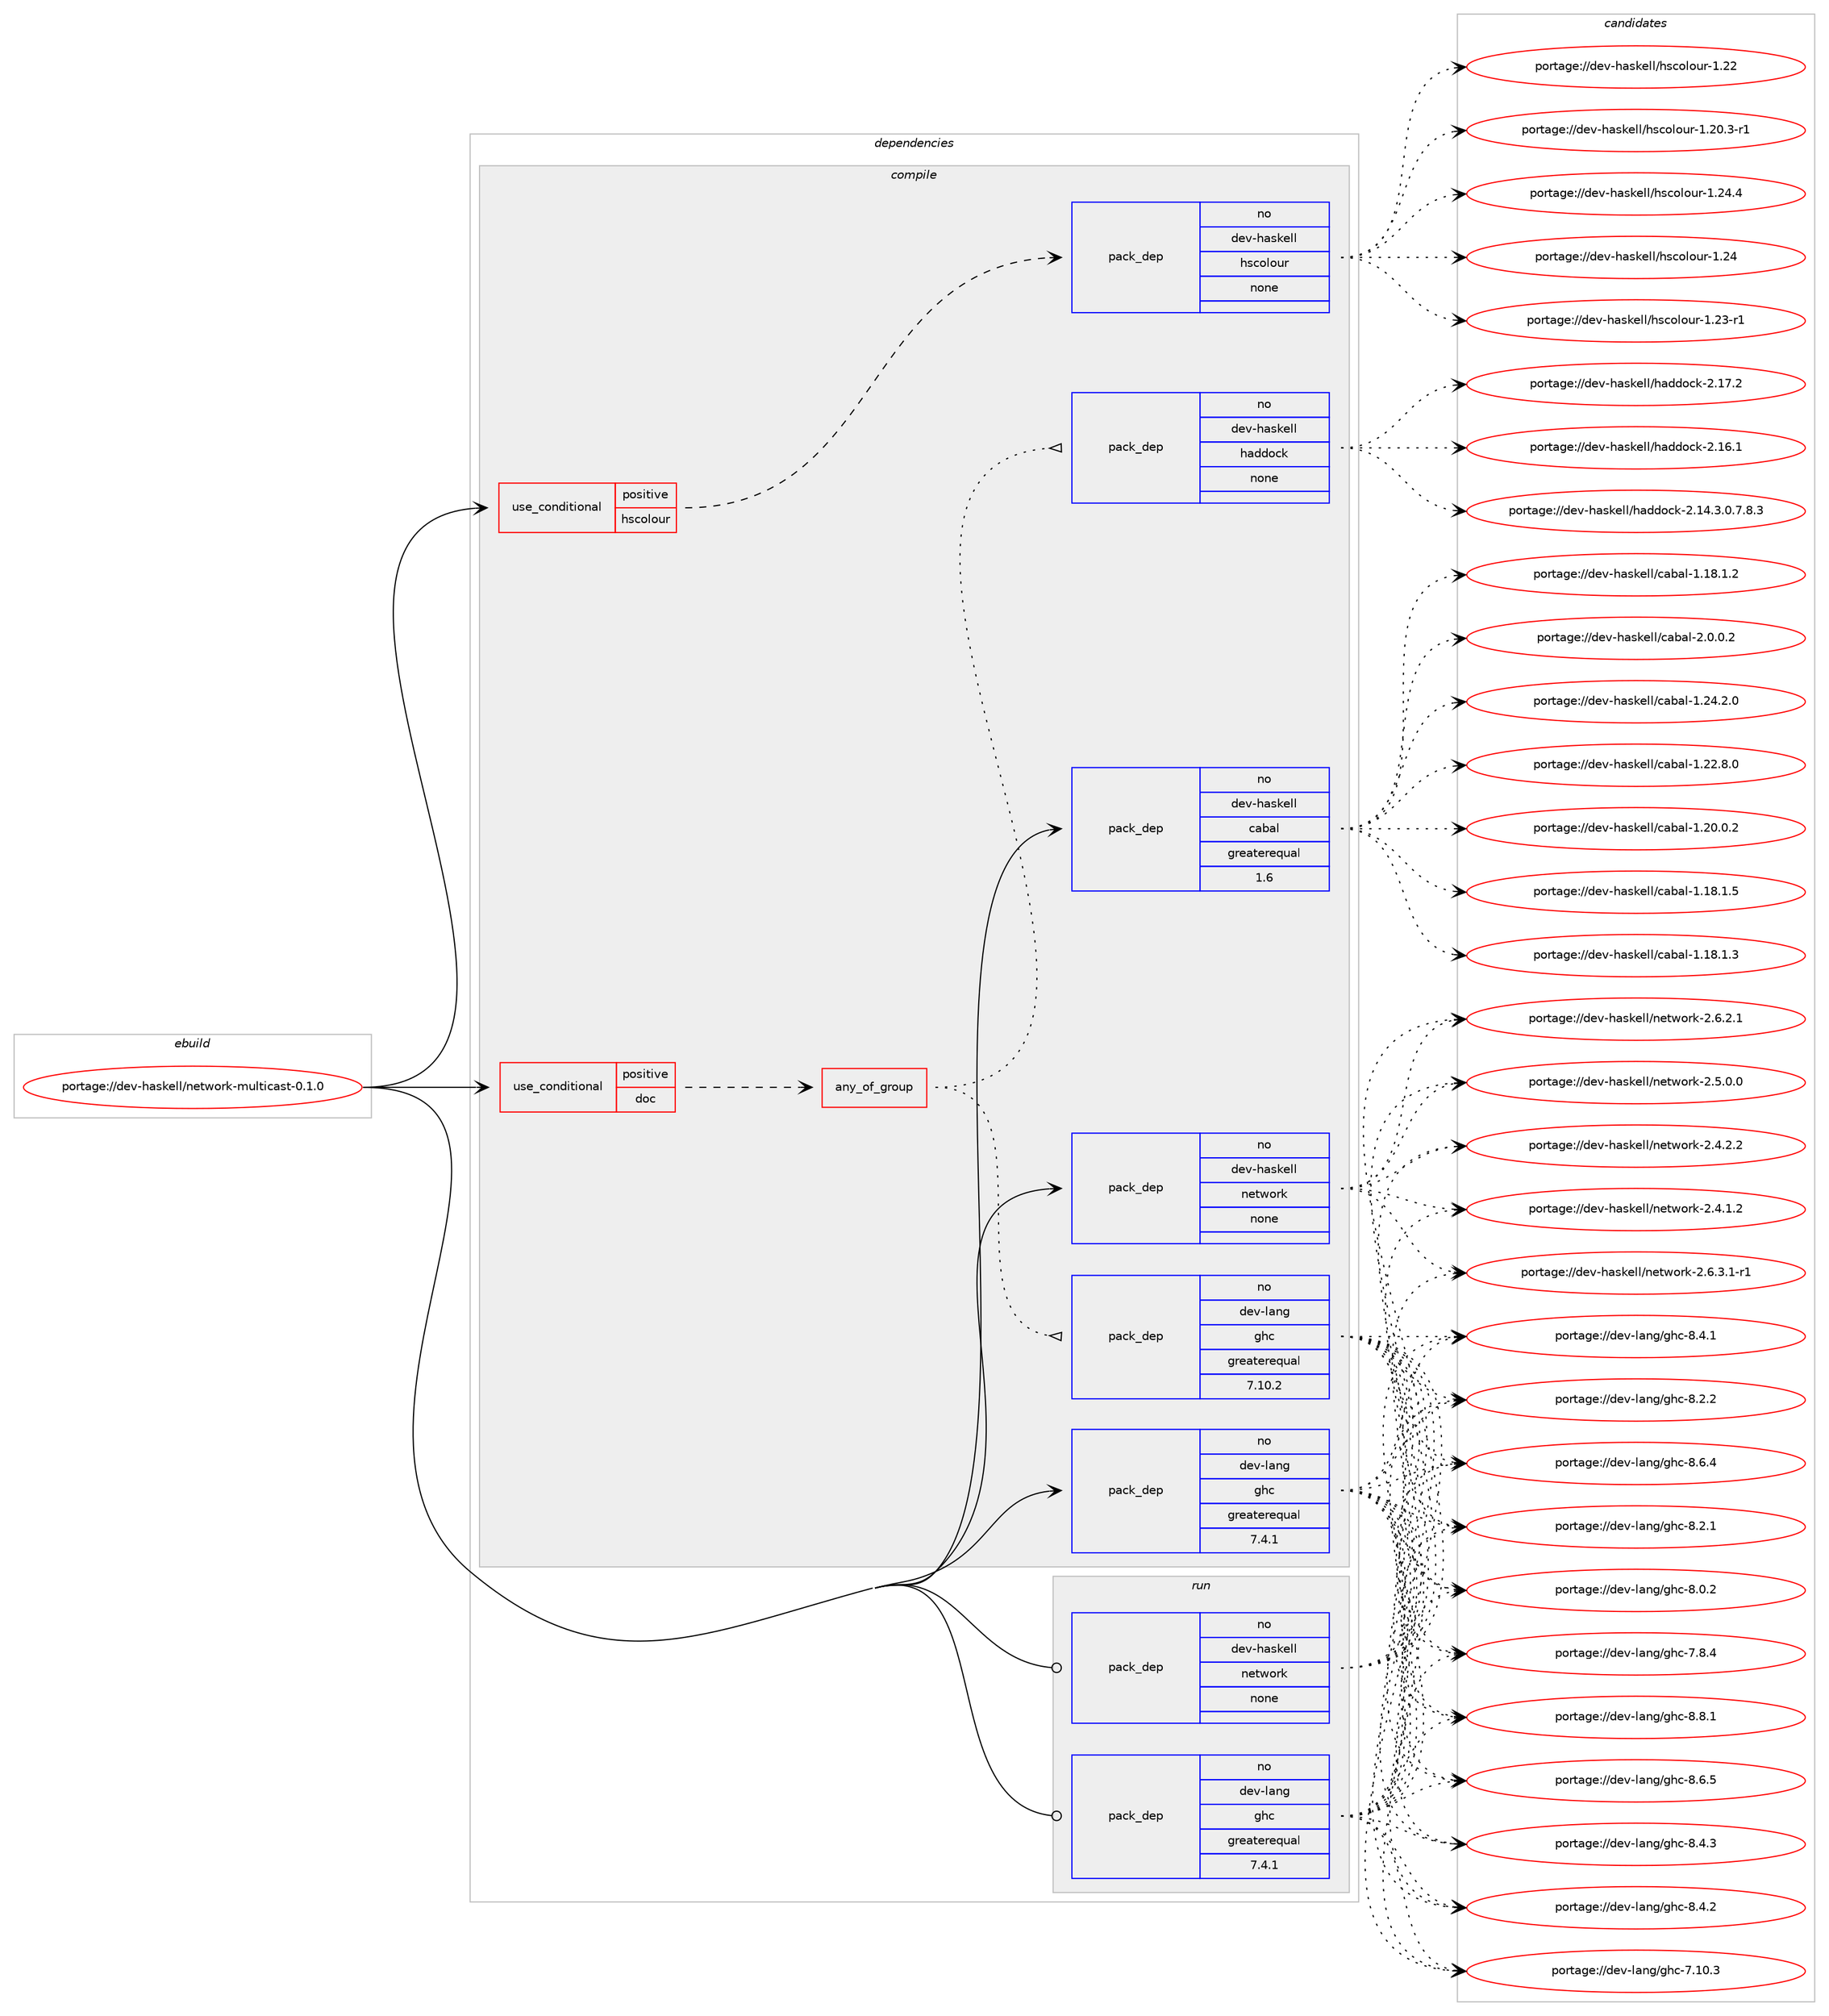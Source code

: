 digraph prolog {

# *************
# Graph options
# *************

newrank=true;
concentrate=true;
compound=true;
graph [rankdir=LR,fontname=Helvetica,fontsize=10,ranksep=1.5];#, ranksep=2.5, nodesep=0.2];
edge  [arrowhead=vee];
node  [fontname=Helvetica,fontsize=10];

# **********
# The ebuild
# **********

subgraph cluster_leftcol {
color=gray;
rank=same;
label=<<i>ebuild</i>>;
id [label="portage://dev-haskell/network-multicast-0.1.0", color=red, width=4, href="../dev-haskell/network-multicast-0.1.0.svg"];
}

# ****************
# The dependencies
# ****************

subgraph cluster_midcol {
color=gray;
label=<<i>dependencies</i>>;
subgraph cluster_compile {
fillcolor="#eeeeee";
style=filled;
label=<<i>compile</i>>;
subgraph cond132516 {
dependency550696 [label=<<TABLE BORDER="0" CELLBORDER="1" CELLSPACING="0" CELLPADDING="4"><TR><TD ROWSPAN="3" CELLPADDING="10">use_conditional</TD></TR><TR><TD>positive</TD></TR><TR><TD>doc</TD></TR></TABLE>>, shape=none, color=red];
subgraph any5998 {
dependency550697 [label=<<TABLE BORDER="0" CELLBORDER="1" CELLSPACING="0" CELLPADDING="4"><TR><TD CELLPADDING="10">any_of_group</TD></TR></TABLE>>, shape=none, color=red];subgraph pack411945 {
dependency550698 [label=<<TABLE BORDER="0" CELLBORDER="1" CELLSPACING="0" CELLPADDING="4" WIDTH="220"><TR><TD ROWSPAN="6" CELLPADDING="30">pack_dep</TD></TR><TR><TD WIDTH="110">no</TD></TR><TR><TD>dev-haskell</TD></TR><TR><TD>haddock</TD></TR><TR><TD>none</TD></TR><TR><TD></TD></TR></TABLE>>, shape=none, color=blue];
}
dependency550697:e -> dependency550698:w [weight=20,style="dotted",arrowhead="oinv"];
subgraph pack411946 {
dependency550699 [label=<<TABLE BORDER="0" CELLBORDER="1" CELLSPACING="0" CELLPADDING="4" WIDTH="220"><TR><TD ROWSPAN="6" CELLPADDING="30">pack_dep</TD></TR><TR><TD WIDTH="110">no</TD></TR><TR><TD>dev-lang</TD></TR><TR><TD>ghc</TD></TR><TR><TD>greaterequal</TD></TR><TR><TD>7.10.2</TD></TR></TABLE>>, shape=none, color=blue];
}
dependency550697:e -> dependency550699:w [weight=20,style="dotted",arrowhead="oinv"];
}
dependency550696:e -> dependency550697:w [weight=20,style="dashed",arrowhead="vee"];
}
id:e -> dependency550696:w [weight=20,style="solid",arrowhead="vee"];
subgraph cond132517 {
dependency550700 [label=<<TABLE BORDER="0" CELLBORDER="1" CELLSPACING="0" CELLPADDING="4"><TR><TD ROWSPAN="3" CELLPADDING="10">use_conditional</TD></TR><TR><TD>positive</TD></TR><TR><TD>hscolour</TD></TR></TABLE>>, shape=none, color=red];
subgraph pack411947 {
dependency550701 [label=<<TABLE BORDER="0" CELLBORDER="1" CELLSPACING="0" CELLPADDING="4" WIDTH="220"><TR><TD ROWSPAN="6" CELLPADDING="30">pack_dep</TD></TR><TR><TD WIDTH="110">no</TD></TR><TR><TD>dev-haskell</TD></TR><TR><TD>hscolour</TD></TR><TR><TD>none</TD></TR><TR><TD></TD></TR></TABLE>>, shape=none, color=blue];
}
dependency550700:e -> dependency550701:w [weight=20,style="dashed",arrowhead="vee"];
}
id:e -> dependency550700:w [weight=20,style="solid",arrowhead="vee"];
subgraph pack411948 {
dependency550702 [label=<<TABLE BORDER="0" CELLBORDER="1" CELLSPACING="0" CELLPADDING="4" WIDTH="220"><TR><TD ROWSPAN="6" CELLPADDING="30">pack_dep</TD></TR><TR><TD WIDTH="110">no</TD></TR><TR><TD>dev-haskell</TD></TR><TR><TD>cabal</TD></TR><TR><TD>greaterequal</TD></TR><TR><TD>1.6</TD></TR></TABLE>>, shape=none, color=blue];
}
id:e -> dependency550702:w [weight=20,style="solid",arrowhead="vee"];
subgraph pack411949 {
dependency550703 [label=<<TABLE BORDER="0" CELLBORDER="1" CELLSPACING="0" CELLPADDING="4" WIDTH="220"><TR><TD ROWSPAN="6" CELLPADDING="30">pack_dep</TD></TR><TR><TD WIDTH="110">no</TD></TR><TR><TD>dev-haskell</TD></TR><TR><TD>network</TD></TR><TR><TD>none</TD></TR><TR><TD></TD></TR></TABLE>>, shape=none, color=blue];
}
id:e -> dependency550703:w [weight=20,style="solid",arrowhead="vee"];
subgraph pack411950 {
dependency550704 [label=<<TABLE BORDER="0" CELLBORDER="1" CELLSPACING="0" CELLPADDING="4" WIDTH="220"><TR><TD ROWSPAN="6" CELLPADDING="30">pack_dep</TD></TR><TR><TD WIDTH="110">no</TD></TR><TR><TD>dev-lang</TD></TR><TR><TD>ghc</TD></TR><TR><TD>greaterequal</TD></TR><TR><TD>7.4.1</TD></TR></TABLE>>, shape=none, color=blue];
}
id:e -> dependency550704:w [weight=20,style="solid",arrowhead="vee"];
}
subgraph cluster_compileandrun {
fillcolor="#eeeeee";
style=filled;
label=<<i>compile and run</i>>;
}
subgraph cluster_run {
fillcolor="#eeeeee";
style=filled;
label=<<i>run</i>>;
subgraph pack411951 {
dependency550705 [label=<<TABLE BORDER="0" CELLBORDER="1" CELLSPACING="0" CELLPADDING="4" WIDTH="220"><TR><TD ROWSPAN="6" CELLPADDING="30">pack_dep</TD></TR><TR><TD WIDTH="110">no</TD></TR><TR><TD>dev-haskell</TD></TR><TR><TD>network</TD></TR><TR><TD>none</TD></TR><TR><TD></TD></TR></TABLE>>, shape=none, color=blue];
}
id:e -> dependency550705:w [weight=20,style="solid",arrowhead="odot"];
subgraph pack411952 {
dependency550706 [label=<<TABLE BORDER="0" CELLBORDER="1" CELLSPACING="0" CELLPADDING="4" WIDTH="220"><TR><TD ROWSPAN="6" CELLPADDING="30">pack_dep</TD></TR><TR><TD WIDTH="110">no</TD></TR><TR><TD>dev-lang</TD></TR><TR><TD>ghc</TD></TR><TR><TD>greaterequal</TD></TR><TR><TD>7.4.1</TD></TR></TABLE>>, shape=none, color=blue];
}
id:e -> dependency550706:w [weight=20,style="solid",arrowhead="odot"];
}
}

# **************
# The candidates
# **************

subgraph cluster_choices {
rank=same;
color=gray;
label=<<i>candidates</i>>;

subgraph choice411945 {
color=black;
nodesep=1;
choice100101118451049711510710110810847104971001001119910745504649554650 [label="portage://dev-haskell/haddock-2.17.2", color=red, width=4,href="../dev-haskell/haddock-2.17.2.svg"];
choice100101118451049711510710110810847104971001001119910745504649544649 [label="portage://dev-haskell/haddock-2.16.1", color=red, width=4,href="../dev-haskell/haddock-2.16.1.svg"];
choice1001011184510497115107101108108471049710010011199107455046495246514648465546564651 [label="portage://dev-haskell/haddock-2.14.3.0.7.8.3", color=red, width=4,href="../dev-haskell/haddock-2.14.3.0.7.8.3.svg"];
dependency550698:e -> choice100101118451049711510710110810847104971001001119910745504649554650:w [style=dotted,weight="100"];
dependency550698:e -> choice100101118451049711510710110810847104971001001119910745504649544649:w [style=dotted,weight="100"];
dependency550698:e -> choice1001011184510497115107101108108471049710010011199107455046495246514648465546564651:w [style=dotted,weight="100"];
}
subgraph choice411946 {
color=black;
nodesep=1;
choice10010111845108971101034710310499455646564649 [label="portage://dev-lang/ghc-8.8.1", color=red, width=4,href="../dev-lang/ghc-8.8.1.svg"];
choice10010111845108971101034710310499455646544653 [label="portage://dev-lang/ghc-8.6.5", color=red, width=4,href="../dev-lang/ghc-8.6.5.svg"];
choice10010111845108971101034710310499455646544652 [label="portage://dev-lang/ghc-8.6.4", color=red, width=4,href="../dev-lang/ghc-8.6.4.svg"];
choice10010111845108971101034710310499455646524651 [label="portage://dev-lang/ghc-8.4.3", color=red, width=4,href="../dev-lang/ghc-8.4.3.svg"];
choice10010111845108971101034710310499455646524650 [label="portage://dev-lang/ghc-8.4.2", color=red, width=4,href="../dev-lang/ghc-8.4.2.svg"];
choice10010111845108971101034710310499455646524649 [label="portage://dev-lang/ghc-8.4.1", color=red, width=4,href="../dev-lang/ghc-8.4.1.svg"];
choice10010111845108971101034710310499455646504650 [label="portage://dev-lang/ghc-8.2.2", color=red, width=4,href="../dev-lang/ghc-8.2.2.svg"];
choice10010111845108971101034710310499455646504649 [label="portage://dev-lang/ghc-8.2.1", color=red, width=4,href="../dev-lang/ghc-8.2.1.svg"];
choice10010111845108971101034710310499455646484650 [label="portage://dev-lang/ghc-8.0.2", color=red, width=4,href="../dev-lang/ghc-8.0.2.svg"];
choice10010111845108971101034710310499455546564652 [label="portage://dev-lang/ghc-7.8.4", color=red, width=4,href="../dev-lang/ghc-7.8.4.svg"];
choice1001011184510897110103471031049945554649484651 [label="portage://dev-lang/ghc-7.10.3", color=red, width=4,href="../dev-lang/ghc-7.10.3.svg"];
dependency550699:e -> choice10010111845108971101034710310499455646564649:w [style=dotted,weight="100"];
dependency550699:e -> choice10010111845108971101034710310499455646544653:w [style=dotted,weight="100"];
dependency550699:e -> choice10010111845108971101034710310499455646544652:w [style=dotted,weight="100"];
dependency550699:e -> choice10010111845108971101034710310499455646524651:w [style=dotted,weight="100"];
dependency550699:e -> choice10010111845108971101034710310499455646524650:w [style=dotted,weight="100"];
dependency550699:e -> choice10010111845108971101034710310499455646524649:w [style=dotted,weight="100"];
dependency550699:e -> choice10010111845108971101034710310499455646504650:w [style=dotted,weight="100"];
dependency550699:e -> choice10010111845108971101034710310499455646504649:w [style=dotted,weight="100"];
dependency550699:e -> choice10010111845108971101034710310499455646484650:w [style=dotted,weight="100"];
dependency550699:e -> choice10010111845108971101034710310499455546564652:w [style=dotted,weight="100"];
dependency550699:e -> choice1001011184510897110103471031049945554649484651:w [style=dotted,weight="100"];
}
subgraph choice411947 {
color=black;
nodesep=1;
choice1001011184510497115107101108108471041159911110811111711445494650524652 [label="portage://dev-haskell/hscolour-1.24.4", color=red, width=4,href="../dev-haskell/hscolour-1.24.4.svg"];
choice100101118451049711510710110810847104115991111081111171144549465052 [label="portage://dev-haskell/hscolour-1.24", color=red, width=4,href="../dev-haskell/hscolour-1.24.svg"];
choice1001011184510497115107101108108471041159911110811111711445494650514511449 [label="portage://dev-haskell/hscolour-1.23-r1", color=red, width=4,href="../dev-haskell/hscolour-1.23-r1.svg"];
choice100101118451049711510710110810847104115991111081111171144549465050 [label="portage://dev-haskell/hscolour-1.22", color=red, width=4,href="../dev-haskell/hscolour-1.22.svg"];
choice10010111845104971151071011081084710411599111108111117114454946504846514511449 [label="portage://dev-haskell/hscolour-1.20.3-r1", color=red, width=4,href="../dev-haskell/hscolour-1.20.3-r1.svg"];
dependency550701:e -> choice1001011184510497115107101108108471041159911110811111711445494650524652:w [style=dotted,weight="100"];
dependency550701:e -> choice100101118451049711510710110810847104115991111081111171144549465052:w [style=dotted,weight="100"];
dependency550701:e -> choice1001011184510497115107101108108471041159911110811111711445494650514511449:w [style=dotted,weight="100"];
dependency550701:e -> choice100101118451049711510710110810847104115991111081111171144549465050:w [style=dotted,weight="100"];
dependency550701:e -> choice10010111845104971151071011081084710411599111108111117114454946504846514511449:w [style=dotted,weight="100"];
}
subgraph choice411948 {
color=black;
nodesep=1;
choice100101118451049711510710110810847999798971084550464846484650 [label="portage://dev-haskell/cabal-2.0.0.2", color=red, width=4,href="../dev-haskell/cabal-2.0.0.2.svg"];
choice10010111845104971151071011081084799979897108454946505246504648 [label="portage://dev-haskell/cabal-1.24.2.0", color=red, width=4,href="../dev-haskell/cabal-1.24.2.0.svg"];
choice10010111845104971151071011081084799979897108454946505046564648 [label="portage://dev-haskell/cabal-1.22.8.0", color=red, width=4,href="../dev-haskell/cabal-1.22.8.0.svg"];
choice10010111845104971151071011081084799979897108454946504846484650 [label="portage://dev-haskell/cabal-1.20.0.2", color=red, width=4,href="../dev-haskell/cabal-1.20.0.2.svg"];
choice10010111845104971151071011081084799979897108454946495646494653 [label="portage://dev-haskell/cabal-1.18.1.5", color=red, width=4,href="../dev-haskell/cabal-1.18.1.5.svg"];
choice10010111845104971151071011081084799979897108454946495646494651 [label="portage://dev-haskell/cabal-1.18.1.3", color=red, width=4,href="../dev-haskell/cabal-1.18.1.3.svg"];
choice10010111845104971151071011081084799979897108454946495646494650 [label="portage://dev-haskell/cabal-1.18.1.2", color=red, width=4,href="../dev-haskell/cabal-1.18.1.2.svg"];
dependency550702:e -> choice100101118451049711510710110810847999798971084550464846484650:w [style=dotted,weight="100"];
dependency550702:e -> choice10010111845104971151071011081084799979897108454946505246504648:w [style=dotted,weight="100"];
dependency550702:e -> choice10010111845104971151071011081084799979897108454946505046564648:w [style=dotted,weight="100"];
dependency550702:e -> choice10010111845104971151071011081084799979897108454946504846484650:w [style=dotted,weight="100"];
dependency550702:e -> choice10010111845104971151071011081084799979897108454946495646494653:w [style=dotted,weight="100"];
dependency550702:e -> choice10010111845104971151071011081084799979897108454946495646494651:w [style=dotted,weight="100"];
dependency550702:e -> choice10010111845104971151071011081084799979897108454946495646494650:w [style=dotted,weight="100"];
}
subgraph choice411949 {
color=black;
nodesep=1;
choice10010111845104971151071011081084711010111611911111410745504654465146494511449 [label="portage://dev-haskell/network-2.6.3.1-r1", color=red, width=4,href="../dev-haskell/network-2.6.3.1-r1.svg"];
choice1001011184510497115107101108108471101011161191111141074550465446504649 [label="portage://dev-haskell/network-2.6.2.1", color=red, width=4,href="../dev-haskell/network-2.6.2.1.svg"];
choice1001011184510497115107101108108471101011161191111141074550465346484648 [label="portage://dev-haskell/network-2.5.0.0", color=red, width=4,href="../dev-haskell/network-2.5.0.0.svg"];
choice1001011184510497115107101108108471101011161191111141074550465246504650 [label="portage://dev-haskell/network-2.4.2.2", color=red, width=4,href="../dev-haskell/network-2.4.2.2.svg"];
choice1001011184510497115107101108108471101011161191111141074550465246494650 [label="portage://dev-haskell/network-2.4.1.2", color=red, width=4,href="../dev-haskell/network-2.4.1.2.svg"];
dependency550703:e -> choice10010111845104971151071011081084711010111611911111410745504654465146494511449:w [style=dotted,weight="100"];
dependency550703:e -> choice1001011184510497115107101108108471101011161191111141074550465446504649:w [style=dotted,weight="100"];
dependency550703:e -> choice1001011184510497115107101108108471101011161191111141074550465346484648:w [style=dotted,weight="100"];
dependency550703:e -> choice1001011184510497115107101108108471101011161191111141074550465246504650:w [style=dotted,weight="100"];
dependency550703:e -> choice1001011184510497115107101108108471101011161191111141074550465246494650:w [style=dotted,weight="100"];
}
subgraph choice411950 {
color=black;
nodesep=1;
choice10010111845108971101034710310499455646564649 [label="portage://dev-lang/ghc-8.8.1", color=red, width=4,href="../dev-lang/ghc-8.8.1.svg"];
choice10010111845108971101034710310499455646544653 [label="portage://dev-lang/ghc-8.6.5", color=red, width=4,href="../dev-lang/ghc-8.6.5.svg"];
choice10010111845108971101034710310499455646544652 [label="portage://dev-lang/ghc-8.6.4", color=red, width=4,href="../dev-lang/ghc-8.6.4.svg"];
choice10010111845108971101034710310499455646524651 [label="portage://dev-lang/ghc-8.4.3", color=red, width=4,href="../dev-lang/ghc-8.4.3.svg"];
choice10010111845108971101034710310499455646524650 [label="portage://dev-lang/ghc-8.4.2", color=red, width=4,href="../dev-lang/ghc-8.4.2.svg"];
choice10010111845108971101034710310499455646524649 [label="portage://dev-lang/ghc-8.4.1", color=red, width=4,href="../dev-lang/ghc-8.4.1.svg"];
choice10010111845108971101034710310499455646504650 [label="portage://dev-lang/ghc-8.2.2", color=red, width=4,href="../dev-lang/ghc-8.2.2.svg"];
choice10010111845108971101034710310499455646504649 [label="portage://dev-lang/ghc-8.2.1", color=red, width=4,href="../dev-lang/ghc-8.2.1.svg"];
choice10010111845108971101034710310499455646484650 [label="portage://dev-lang/ghc-8.0.2", color=red, width=4,href="../dev-lang/ghc-8.0.2.svg"];
choice10010111845108971101034710310499455546564652 [label="portage://dev-lang/ghc-7.8.4", color=red, width=4,href="../dev-lang/ghc-7.8.4.svg"];
choice1001011184510897110103471031049945554649484651 [label="portage://dev-lang/ghc-7.10.3", color=red, width=4,href="../dev-lang/ghc-7.10.3.svg"];
dependency550704:e -> choice10010111845108971101034710310499455646564649:w [style=dotted,weight="100"];
dependency550704:e -> choice10010111845108971101034710310499455646544653:w [style=dotted,weight="100"];
dependency550704:e -> choice10010111845108971101034710310499455646544652:w [style=dotted,weight="100"];
dependency550704:e -> choice10010111845108971101034710310499455646524651:w [style=dotted,weight="100"];
dependency550704:e -> choice10010111845108971101034710310499455646524650:w [style=dotted,weight="100"];
dependency550704:e -> choice10010111845108971101034710310499455646524649:w [style=dotted,weight="100"];
dependency550704:e -> choice10010111845108971101034710310499455646504650:w [style=dotted,weight="100"];
dependency550704:e -> choice10010111845108971101034710310499455646504649:w [style=dotted,weight="100"];
dependency550704:e -> choice10010111845108971101034710310499455646484650:w [style=dotted,weight="100"];
dependency550704:e -> choice10010111845108971101034710310499455546564652:w [style=dotted,weight="100"];
dependency550704:e -> choice1001011184510897110103471031049945554649484651:w [style=dotted,weight="100"];
}
subgraph choice411951 {
color=black;
nodesep=1;
choice10010111845104971151071011081084711010111611911111410745504654465146494511449 [label="portage://dev-haskell/network-2.6.3.1-r1", color=red, width=4,href="../dev-haskell/network-2.6.3.1-r1.svg"];
choice1001011184510497115107101108108471101011161191111141074550465446504649 [label="portage://dev-haskell/network-2.6.2.1", color=red, width=4,href="../dev-haskell/network-2.6.2.1.svg"];
choice1001011184510497115107101108108471101011161191111141074550465346484648 [label="portage://dev-haskell/network-2.5.0.0", color=red, width=4,href="../dev-haskell/network-2.5.0.0.svg"];
choice1001011184510497115107101108108471101011161191111141074550465246504650 [label="portage://dev-haskell/network-2.4.2.2", color=red, width=4,href="../dev-haskell/network-2.4.2.2.svg"];
choice1001011184510497115107101108108471101011161191111141074550465246494650 [label="portage://dev-haskell/network-2.4.1.2", color=red, width=4,href="../dev-haskell/network-2.4.1.2.svg"];
dependency550705:e -> choice10010111845104971151071011081084711010111611911111410745504654465146494511449:w [style=dotted,weight="100"];
dependency550705:e -> choice1001011184510497115107101108108471101011161191111141074550465446504649:w [style=dotted,weight="100"];
dependency550705:e -> choice1001011184510497115107101108108471101011161191111141074550465346484648:w [style=dotted,weight="100"];
dependency550705:e -> choice1001011184510497115107101108108471101011161191111141074550465246504650:w [style=dotted,weight="100"];
dependency550705:e -> choice1001011184510497115107101108108471101011161191111141074550465246494650:w [style=dotted,weight="100"];
}
subgraph choice411952 {
color=black;
nodesep=1;
choice10010111845108971101034710310499455646564649 [label="portage://dev-lang/ghc-8.8.1", color=red, width=4,href="../dev-lang/ghc-8.8.1.svg"];
choice10010111845108971101034710310499455646544653 [label="portage://dev-lang/ghc-8.6.5", color=red, width=4,href="../dev-lang/ghc-8.6.5.svg"];
choice10010111845108971101034710310499455646544652 [label="portage://dev-lang/ghc-8.6.4", color=red, width=4,href="../dev-lang/ghc-8.6.4.svg"];
choice10010111845108971101034710310499455646524651 [label="portage://dev-lang/ghc-8.4.3", color=red, width=4,href="../dev-lang/ghc-8.4.3.svg"];
choice10010111845108971101034710310499455646524650 [label="portage://dev-lang/ghc-8.4.2", color=red, width=4,href="../dev-lang/ghc-8.4.2.svg"];
choice10010111845108971101034710310499455646524649 [label="portage://dev-lang/ghc-8.4.1", color=red, width=4,href="../dev-lang/ghc-8.4.1.svg"];
choice10010111845108971101034710310499455646504650 [label="portage://dev-lang/ghc-8.2.2", color=red, width=4,href="../dev-lang/ghc-8.2.2.svg"];
choice10010111845108971101034710310499455646504649 [label="portage://dev-lang/ghc-8.2.1", color=red, width=4,href="../dev-lang/ghc-8.2.1.svg"];
choice10010111845108971101034710310499455646484650 [label="portage://dev-lang/ghc-8.0.2", color=red, width=4,href="../dev-lang/ghc-8.0.2.svg"];
choice10010111845108971101034710310499455546564652 [label="portage://dev-lang/ghc-7.8.4", color=red, width=4,href="../dev-lang/ghc-7.8.4.svg"];
choice1001011184510897110103471031049945554649484651 [label="portage://dev-lang/ghc-7.10.3", color=red, width=4,href="../dev-lang/ghc-7.10.3.svg"];
dependency550706:e -> choice10010111845108971101034710310499455646564649:w [style=dotted,weight="100"];
dependency550706:e -> choice10010111845108971101034710310499455646544653:w [style=dotted,weight="100"];
dependency550706:e -> choice10010111845108971101034710310499455646544652:w [style=dotted,weight="100"];
dependency550706:e -> choice10010111845108971101034710310499455646524651:w [style=dotted,weight="100"];
dependency550706:e -> choice10010111845108971101034710310499455646524650:w [style=dotted,weight="100"];
dependency550706:e -> choice10010111845108971101034710310499455646524649:w [style=dotted,weight="100"];
dependency550706:e -> choice10010111845108971101034710310499455646504650:w [style=dotted,weight="100"];
dependency550706:e -> choice10010111845108971101034710310499455646504649:w [style=dotted,weight="100"];
dependency550706:e -> choice10010111845108971101034710310499455646484650:w [style=dotted,weight="100"];
dependency550706:e -> choice10010111845108971101034710310499455546564652:w [style=dotted,weight="100"];
dependency550706:e -> choice1001011184510897110103471031049945554649484651:w [style=dotted,weight="100"];
}
}

}
